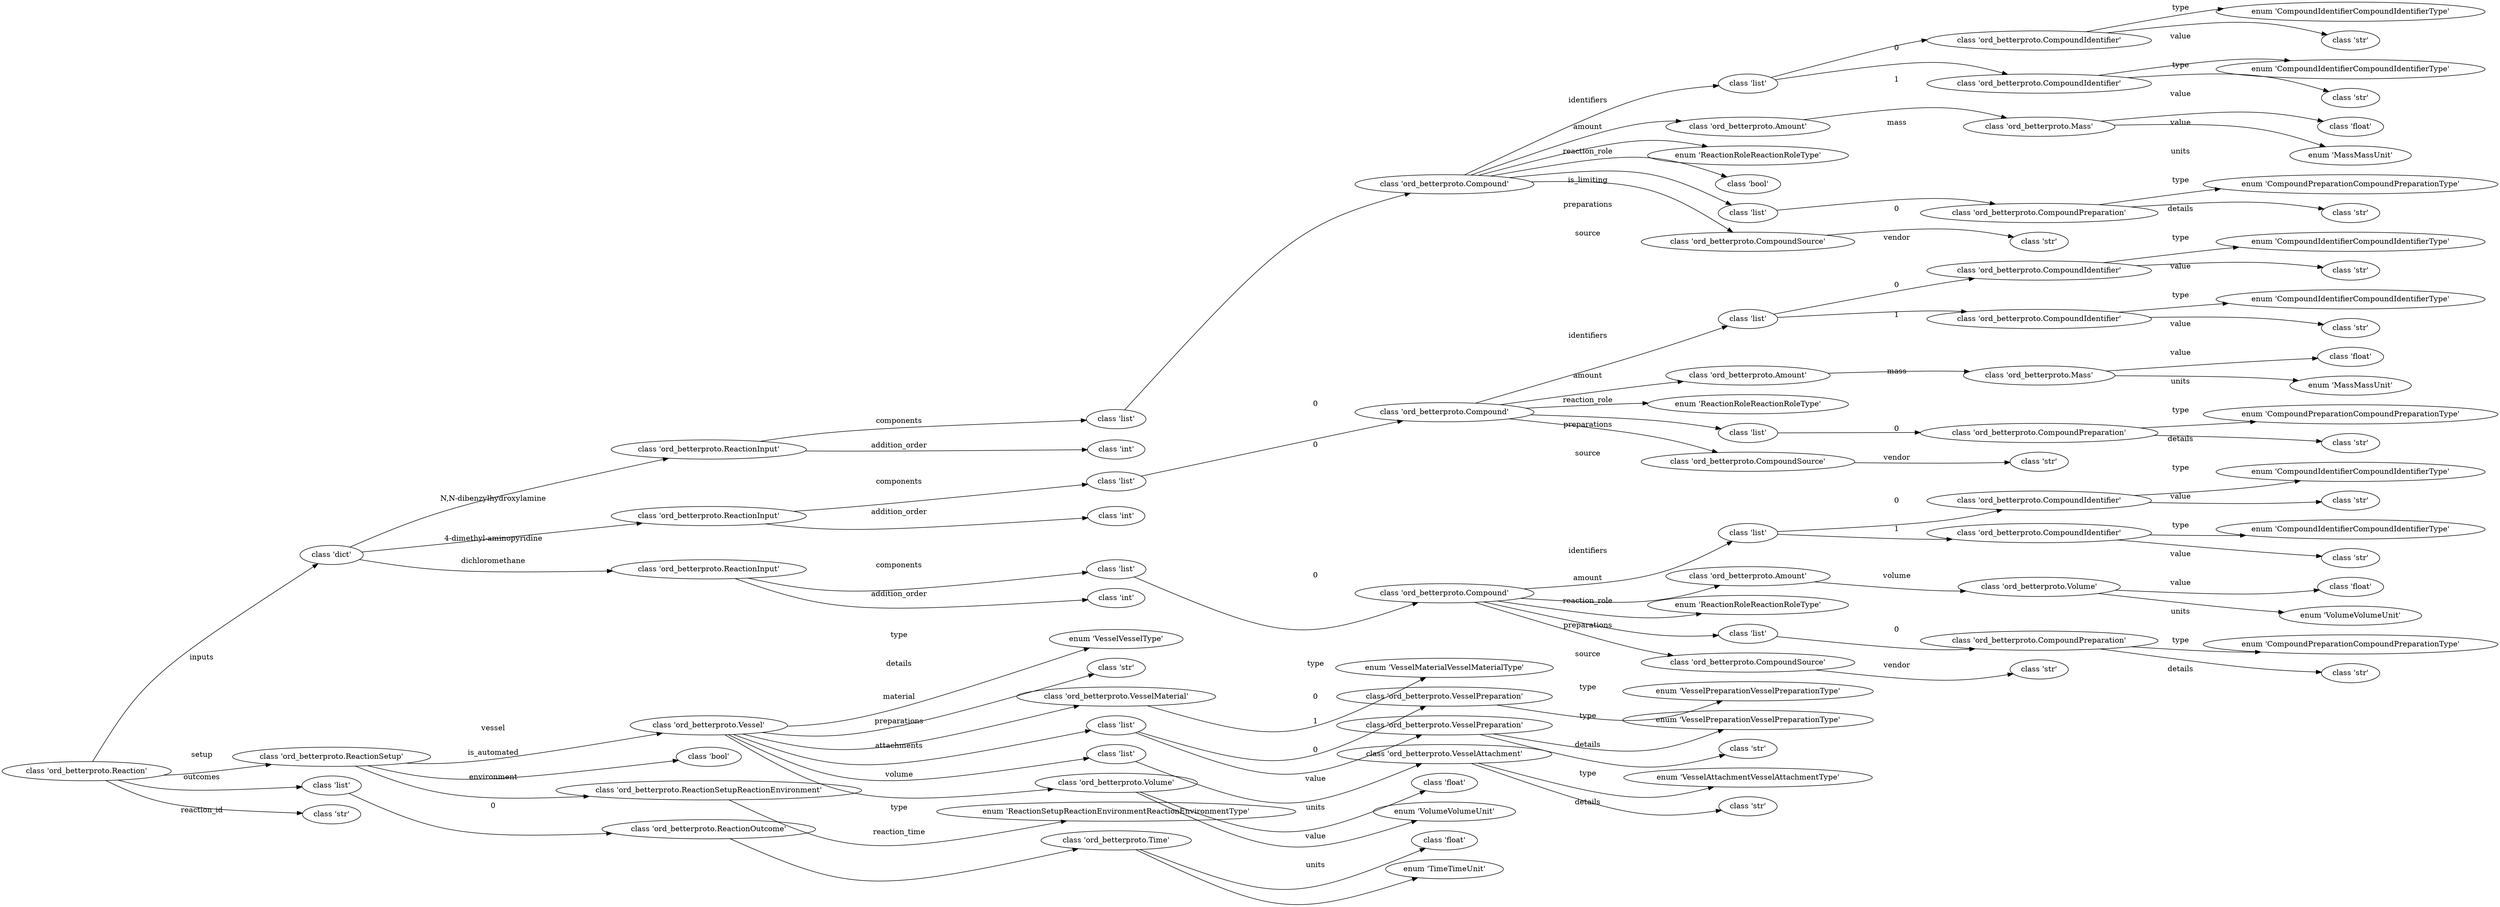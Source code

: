 strict digraph "" {
	graph [rankdir=LR,
		splines=curved
	];
	node [label="\N"];
	0	[label=<class 'ord_betterproto.Reaction'>,
		type="<class 'ord_betterproto.Reaction'>",
		type_string="ord_betterproto.Reaction"];
	1	[dotpath=inputs,
		label=<class 'dict'>,
		type="<class 'dict'>",
		type_string="builtins.dict"];
	0 -> 1	[label=inputs];
	69	[dotpath=setup,
		label=<class 'ord_betterproto.ReactionSetup'>,
		type="<class 'ord_betterproto.ReactionSetup'>",
		type_string="ord_betterproto.ReactionSetup"];
	0 -> 69	[label=setup];
	91	[dotpath=outcomes,
		label=<class 'list'>,
		type="<class 'list'>",
		type_string="builtins.list"];
	0 -> 91	[label=outcomes];
	96	[dotpath=reaction_id,
		field="Making N,N-Dibenzyl-O-pivaloylhydroxylamine",
		label=<class 'str'>,
		type="<class 'str'>",
		type_string="builtins.str"];
	0 -> 96	[label=reaction_id];
	2	[dotpath="inputs.N,N-dibenzylhydroxylamine",
		label=<class 'ord_betterproto.ReactionInput'>,
		type="<class 'ord_betterproto.ReactionInput'>",
		type_string="ord_betterproto.ReactionInput"];
	1 -> 2	[label="N,N-dibenzylhydroxylamine"];
	25	[dotpath="inputs.4-dimethyl-aminopyridine",
		label=<class 'ord_betterproto.ReactionInput'>,
		type="<class 'ord_betterproto.ReactionInput'>",
		type_string="ord_betterproto.ReactionInput"];
	1 -> 25	[label="4-dimethyl-aminopyridine"];
	47	[dotpath="inputs.dichloromethane",
		label=<class 'ord_betterproto.ReactionInput'>,
		type="<class 'ord_betterproto.ReactionInput'>",
		type_string="ord_betterproto.ReactionInput"];
	1 -> 47	[label=dichloromethane];
	3	[dotpath="inputs.N,N-dibenzylhydroxylamine.components",
		label=<class 'list'>,
		type="<class 'list'>",
		type_string="builtins.list"];
	2 -> 3	[label=components];
	24	[dotpath="inputs.N,N-dibenzylhydroxylamine.addition_order",
		field=1,
		label=<class 'int'>,
		type="<class 'int'>",
		type_string="builtins.int"];
	2 -> 24	[label=addition_order];
	4	[dotpath="inputs.N,N-dibenzylhydroxylamine.components.0",
		label=<class 'ord_betterproto.Compound'>,
		type="<class 'ord_betterproto.Compound'>",
		type_string="ord_betterproto.Compound"];
	3 -> 4	[label=0];
	5	[dotpath="inputs.N,N-dibenzylhydroxylamine.components.0.identifiers",
		label=<class 'list'>,
		type="<class 'list'>",
		type_string="builtins.list"];
	4 -> 5	[label=identifiers];
	12	[dotpath="inputs.N,N-dibenzylhydroxylamine.components.0.amount",
		label=<class 'ord_betterproto.Amount'>,
		type="<class 'ord_betterproto.Amount'>",
		type_string="ord_betterproto.Amount"];
	4 -> 12	[label=amount];
	16	[dotpath="inputs.N,N-dibenzylhydroxylamine.components.0.reaction_role",
		field="ReactionRoleReactionRoleType.REACTANT",
		label=<enum 'ReactionRoleReactionRoleType'>,
		type="<enum 'ReactionRoleReactionRoleType'>",
		type_string="ord_betterproto.ReactionRoleReactionRoleType"];
	4 -> 16	[label=reaction_role];
	17	[dotpath="inputs.N,N-dibenzylhydroxylamine.components.0.is_limiting",
		field=True,
		label=<class 'bool'>,
		type="<class 'bool'>",
		type_string="builtins.bool"];
	4 -> 17	[label=is_limiting];
	18	[dotpath="inputs.N,N-dibenzylhydroxylamine.components.0.preparations",
		label=<class 'list'>,
		type="<class 'list'>",
		type_string="builtins.list"];
	4 -> 18	[label=preparations];
	22	[dotpath="inputs.N,N-dibenzylhydroxylamine.components.0.source",
		label=<class 'ord_betterproto.CompoundSource'>,
		type="<class 'ord_betterproto.CompoundSource'>",
		type_string="ord_betterproto.CompoundSource"];
	4 -> 22	[label=source];
	6	[dotpath="inputs.N,N-dibenzylhydroxylamine.components.0.identifiers.0",
		label=<class 'ord_betterproto.CompoundIdentifier'>,
		type="<class 'ord_betterproto.CompoundIdentifier'>",
		type_string="ord_betterproto.CompoundIdentifier"];
	5 -> 6	[label=0];
	9	[dotpath="inputs.N,N-dibenzylhydroxylamine.components.0.identifiers.1",
		label=<class 'ord_betterproto.CompoundIdentifier'>,
		type="<class 'ord_betterproto.CompoundIdentifier'>",
		type_string="ord_betterproto.CompoundIdentifier"];
	5 -> 9	[label=1];
	7	[dotpath="inputs.N,N-dibenzylhydroxylamine.components.0.identifiers.0.type",
		field="CompoundIdentifierCompoundIdentifierType.SMILES",
		label=<enum 'CompoundIdentifierCompoundIdentifierType'>,
		type="<enum 'CompoundIdentifierCompoundIdentifierType'>",
		type_string="ord_betterproto.CompoundIdentifierCompoundIdentifierType"];
	6 -> 7	[label=type];
	8	[dotpath="inputs.N,N-dibenzylhydroxylamine.components.0.identifiers.0.value",
		field="C1=CC=C(C=C1)CN(CC2=CC=CC=C2)O",
		label=<class 'str'>,
		type="<class 'str'>",
		type_string="builtins.str"];
	6 -> 8	[label=value];
	10	[dotpath="inputs.N,N-dibenzylhydroxylamine.components.0.identifiers.1.type",
		field="CompoundIdentifierCompoundIdentifierType.NAME",
		label=<enum 'CompoundIdentifierCompoundIdentifierType'>,
		type="<enum 'CompoundIdentifierCompoundIdentifierType'>",
		type_string="ord_betterproto.CompoundIdentifierCompoundIdentifierType"];
	9 -> 10	[label=type];
	11	[dotpath="inputs.N,N-dibenzylhydroxylamine.components.0.identifiers.1.value",
		field="N,N-dibenzylhydroxylamine",
		label=<class 'str'>,
		type="<class 'str'>",
		type_string="builtins.str"];
	9 -> 11	[label=value];
	13	[dotpath="inputs.N,N-dibenzylhydroxylamine.components.0.amount.mass",
		label=<class 'ord_betterproto.Mass'>,
		type="<class 'ord_betterproto.Mass'>",
		type_string="ord_betterproto.Mass"];
	12 -> 13	[label=mass];
	14	[dotpath="inputs.N,N-dibenzylhydroxylamine.components.0.amount.mass.value",
		field=21.3,
		label=<class 'float'>,
		type="<class 'float'>",
		type_string="builtins.float"];
	13 -> 14	[label=value];
	15	[dotpath="inputs.N,N-dibenzylhydroxylamine.components.0.amount.mass.units",
		field="MassMassUnit.GRAM",
		label=<enum 'MassMassUnit'>,
		type="<enum 'MassMassUnit'>",
		type_string="ord_betterproto.MassMassUnit"];
	13 -> 15	[label=units];
	19	[dotpath="inputs.N,N-dibenzylhydroxylamine.components.0.preparations.0",
		label=<class 'ord_betterproto.CompoundPreparation'>,
		type="<class 'ord_betterproto.CompoundPreparation'>",
		type_string="ord_betterproto.CompoundPreparation"];
	18 -> 19	[label=0];
	20	[dotpath="inputs.N,N-dibenzylhydroxylamine.components.0.preparations.0.type",
		field="CompoundPreparationCompoundPreparationType.CUSTOM",
		label=<enum 'CompoundPreparationCompoundPreparationType'>,
		type="<enum 'CompoundPreparationCompoundPreparationType'>",
		type_string="ord_betterproto.CompoundPreparationCompoundPreparationType"];
	19 -> 20	[label=type];
	21	[dotpath="inputs.N,N-dibenzylhydroxylamine.components.0.preparations.0.details",
		field="a few colored or darker crystals, which were present in trace amounts, were discarded using standard tweezers",
		label=<class 'str'>,
		type="<class 'str'>",
		type_string="builtins.str"];
	19 -> 21	[label=details];
	23	[dotpath="inputs.N,N-dibenzylhydroxylamine.components.0.source.vendor",
		field="TCI America",
		label=<class 'str'>,
		type="<class 'str'>",
		type_string="builtins.str"];
	22 -> 23	[label=vendor];
	26	[dotpath="inputs.4-dimethyl-aminopyridine.components",
		label=<class 'list'>,
		type="<class 'list'>",
		type_string="builtins.list"];
	25 -> 26	[label=components];
	46	[dotpath="inputs.4-dimethyl-aminopyridine.addition_order",
		field=2,
		label=<class 'int'>,
		type="<class 'int'>",
		type_string="builtins.int"];
	25 -> 46	[label=addition_order];
	27	[dotpath="inputs.4-dimethyl-aminopyridine.components.0",
		label=<class 'ord_betterproto.Compound'>,
		type="<class 'ord_betterproto.Compound'>",
		type_string="ord_betterproto.Compound"];
	26 -> 27	[label=0];
	28	[dotpath="inputs.4-dimethyl-aminopyridine.components.0.identifiers",
		label=<class 'list'>,
		type="<class 'list'>",
		type_string="builtins.list"];
	27 -> 28	[label=identifiers];
	35	[dotpath="inputs.4-dimethyl-aminopyridine.components.0.amount",
		label=<class 'ord_betterproto.Amount'>,
		type="<class 'ord_betterproto.Amount'>",
		type_string="ord_betterproto.Amount"];
	27 -> 35	[label=amount];
	39	[dotpath="inputs.4-dimethyl-aminopyridine.components.0.reaction_role",
		field="ReactionRoleReactionRoleType.REAGENT",
		label=<enum 'ReactionRoleReactionRoleType'>,
		type="<enum 'ReactionRoleReactionRoleType'>",
		type_string="ord_betterproto.ReactionRoleReactionRoleType"];
	27 -> 39	[label=reaction_role];
	40	[dotpath="inputs.4-dimethyl-aminopyridine.components.0.preparations",
		label=<class 'list'>,
		type="<class 'list'>",
		type_string="builtins.list"];
	27 -> 40	[label=preparations];
	44	[dotpath="inputs.4-dimethyl-aminopyridine.components.0.source",
		label=<class 'ord_betterproto.CompoundSource'>,
		type="<class 'ord_betterproto.CompoundSource'>",
		type_string="ord_betterproto.CompoundSource"];
	27 -> 44	[label=source];
	29	[dotpath="inputs.4-dimethyl-aminopyridine.components.0.identifiers.0",
		label=<class 'ord_betterproto.CompoundIdentifier'>,
		type="<class 'ord_betterproto.CompoundIdentifier'>",
		type_string="ord_betterproto.CompoundIdentifier"];
	28 -> 29	[label=0];
	32	[dotpath="inputs.4-dimethyl-aminopyridine.components.0.identifiers.1",
		label=<class 'ord_betterproto.CompoundIdentifier'>,
		type="<class 'ord_betterproto.CompoundIdentifier'>",
		type_string="ord_betterproto.CompoundIdentifier"];
	28 -> 32	[label=1];
	30	[dotpath="inputs.4-dimethyl-aminopyridine.components.0.identifiers.0.type",
		field="CompoundIdentifierCompoundIdentifierType.SMILES",
		label=<enum 'CompoundIdentifierCompoundIdentifierType'>,
		type="<enum 'CompoundIdentifierCompoundIdentifierType'>",
		type_string="ord_betterproto.CompoundIdentifierCompoundIdentifierType"];
	29 -> 30	[label=type];
	31	[dotpath="inputs.4-dimethyl-aminopyridine.components.0.identifiers.0.value",
		field="n1ccc(N(C)C)cc1",
		label=<class 'str'>,
		type="<class 'str'>",
		type_string="builtins.str"];
	29 -> 31	[label=value];
	33	[dotpath="inputs.4-dimethyl-aminopyridine.components.0.identifiers.1.type",
		field="CompoundIdentifierCompoundIdentifierType.NAME",
		label=<enum 'CompoundIdentifierCompoundIdentifierType'>,
		type="<enum 'CompoundIdentifierCompoundIdentifierType'>",
		type_string="ord_betterproto.CompoundIdentifierCompoundIdentifierType"];
	32 -> 33	[label=type];
	34	[dotpath="inputs.4-dimethyl-aminopyridine.components.0.identifiers.1.value",
		field="4-dimethyl-aminopyridine",
		label=<class 'str'>,
		type="<class 'str'>",
		type_string="builtins.str"];
	32 -> 34	[label=value];
	36	[dotpath="inputs.4-dimethyl-aminopyridine.components.0.amount.mass",
		label=<class 'ord_betterproto.Mass'>,
		type="<class 'ord_betterproto.Mass'>",
		type_string="ord_betterproto.Mass"];
	35 -> 36	[label=mass];
	37	[dotpath="inputs.4-dimethyl-aminopyridine.components.0.amount.mass.value",
		field=12.8,
		label=<class 'float'>,
		type="<class 'float'>",
		type_string="builtins.float"];
	36 -> 37	[label=value];
	38	[dotpath="inputs.4-dimethyl-aminopyridine.components.0.amount.mass.units",
		field="MassMassUnit.GRAM",
		label=<enum 'MassMassUnit'>,
		type="<enum 'MassMassUnit'>",
		type_string="ord_betterproto.MassMassUnit"];
	36 -> 38	[label=units];
	41	[dotpath="inputs.4-dimethyl-aminopyridine.components.0.preparations.0",
		label=<class 'ord_betterproto.CompoundPreparation'>,
		type="<class 'ord_betterproto.CompoundPreparation'>",
		type_string="ord_betterproto.CompoundPreparation"];
	40 -> 41	[label=0];
	42	[dotpath="inputs.4-dimethyl-aminopyridine.components.0.preparations.0.type",
		field="CompoundPreparationCompoundPreparationType.NONE",
		label=<enum 'CompoundPreparationCompoundPreparationType'>,
		type="<enum 'CompoundPreparationCompoundPreparationType'>",
		type_string="ord_betterproto.CompoundPreparationCompoundPreparationType"];
	41 -> 42	[label=type];
	43	[dotpath="inputs.4-dimethyl-aminopyridine.components.0.preparations.0.details",
		field="used as received",
		label=<class 'str'>,
		type="<class 'str'>",
		type_string="builtins.str"];
	41 -> 43	[label=details];
	45	[dotpath="inputs.4-dimethyl-aminopyridine.components.0.source.vendor",
		field="Sigma Aldrich",
		label=<class 'str'>,
		type="<class 'str'>",
		type_string="builtins.str"];
	44 -> 45	[label=vendor];
	48	[dotpath="inputs.dichloromethane.components",
		label=<class 'list'>,
		type="<class 'list'>",
		type_string="builtins.list"];
	47 -> 48	[label=components];
	68	[dotpath="inputs.dichloromethane.addition_order",
		field=3,
		label=<class 'int'>,
		type="<class 'int'>",
		type_string="builtins.int"];
	47 -> 68	[label=addition_order];
	49	[dotpath="inputs.dichloromethane.components.0",
		label=<class 'ord_betterproto.Compound'>,
		type="<class 'ord_betterproto.Compound'>",
		type_string="ord_betterproto.Compound"];
	48 -> 49	[label=0];
	50	[dotpath="inputs.dichloromethane.components.0.identifiers",
		label=<class 'list'>,
		type="<class 'list'>",
		type_string="builtins.list"];
	49 -> 50	[label=identifiers];
	57	[dotpath="inputs.dichloromethane.components.0.amount",
		label=<class 'ord_betterproto.Amount'>,
		type="<class 'ord_betterproto.Amount'>",
		type_string="ord_betterproto.Amount"];
	49 -> 57	[label=amount];
	61	[dotpath="inputs.dichloromethane.components.0.reaction_role",
		field="ReactionRoleReactionRoleType.SOLVENT",
		label=<enum 'ReactionRoleReactionRoleType'>,
		type="<enum 'ReactionRoleReactionRoleType'>",
		type_string="ord_betterproto.ReactionRoleReactionRoleType"];
	49 -> 61	[label=reaction_role];
	62	[dotpath="inputs.dichloromethane.components.0.preparations",
		label=<class 'list'>,
		type="<class 'list'>",
		type_string="builtins.list"];
	49 -> 62	[label=preparations];
	66	[dotpath="inputs.dichloromethane.components.0.source",
		label=<class 'ord_betterproto.CompoundSource'>,
		type="<class 'ord_betterproto.CompoundSource'>",
		type_string="ord_betterproto.CompoundSource"];
	49 -> 66	[label=source];
	51	[dotpath="inputs.dichloromethane.components.0.identifiers.0",
		label=<class 'ord_betterproto.CompoundIdentifier'>,
		type="<class 'ord_betterproto.CompoundIdentifier'>",
		type_string="ord_betterproto.CompoundIdentifier"];
	50 -> 51	[label=0];
	54	[dotpath="inputs.dichloromethane.components.0.identifiers.1",
		label=<class 'ord_betterproto.CompoundIdentifier'>,
		type="<class 'ord_betterproto.CompoundIdentifier'>",
		type_string="ord_betterproto.CompoundIdentifier"];
	50 -> 54	[label=1];
	52	[dotpath="inputs.dichloromethane.components.0.identifiers.0.type",
		field="CompoundIdentifierCompoundIdentifierType.SMILES",
		label=<enum 'CompoundIdentifierCompoundIdentifierType'>,
		type="<enum 'CompoundIdentifierCompoundIdentifierType'>",
		type_string="ord_betterproto.CompoundIdentifierCompoundIdentifierType"];
	51 -> 52	[label=type];
	53	[dotpath="inputs.dichloromethane.components.0.identifiers.0.value",
		field="C(Cl)Cl",
		label=<class 'str'>,
		type="<class 'str'>",
		type_string="builtins.str"];
	51 -> 53	[label=value];
	55	[dotpath="inputs.dichloromethane.components.0.identifiers.1.type",
		field="CompoundIdentifierCompoundIdentifierType.NAME",
		label=<enum 'CompoundIdentifierCompoundIdentifierType'>,
		type="<enum 'CompoundIdentifierCompoundIdentifierType'>",
		type_string="ord_betterproto.CompoundIdentifierCompoundIdentifierType"];
	54 -> 55	[label=type];
	56	[dotpath="inputs.dichloromethane.components.0.identifiers.1.value",
		field=dichloromethane,
		label=<class 'str'>,
		type="<class 'str'>",
		type_string="builtins.str"];
	54 -> 56	[label=value];
	58	[dotpath="inputs.dichloromethane.components.0.amount.volume",
		label=<class 'ord_betterproto.Volume'>,
		type="<class 'ord_betterproto.Volume'>",
		type_string="ord_betterproto.Volume"];
	57 -> 58	[label=volume];
	59	[dotpath="inputs.dichloromethane.components.0.amount.volume.value",
		field=250.0,
		label=<class 'float'>,
		type="<class 'float'>",
		type_string="builtins.float"];
	58 -> 59	[label=value];
	60	[dotpath="inputs.dichloromethane.components.0.amount.volume.units",
		field="VolumeVolumeUnit.MILLILITER",
		label=<enum 'VolumeVolumeUnit'>,
		type="<enum 'VolumeVolumeUnit'>",
		type_string="ord_betterproto.VolumeVolumeUnit"];
	58 -> 60	[label=units];
	63	[dotpath="inputs.dichloromethane.components.0.preparations.0",
		label=<class 'ord_betterproto.CompoundPreparation'>,
		type="<class 'ord_betterproto.CompoundPreparation'>",
		type_string="ord_betterproto.CompoundPreparation"];
	62 -> 63	[label=0];
	64	[dotpath="inputs.dichloromethane.components.0.preparations.0.type",
		field="CompoundPreparationCompoundPreparationType.DRIED",
		label=<enum 'CompoundPreparationCompoundPreparationType'>,
		type="<enum 'CompoundPreparationCompoundPreparationType'>",
		type_string="ord_betterproto.CompoundPreparationCompoundPreparationType"];
	63 -> 64	[label=type];
	65	[dotpath="inputs.dichloromethane.components.0.preparations.0.details",
		field="purified by passage under argon pressure through two packed columns of neutral alumina and copper(II) oxide",
		label=<class 'str'>,
		type="<class 'str'>",
		type_string="builtins.str"];
	63 -> 65	[label=details];
	67	[dotpath="inputs.dichloromethane.components.0.source.vendor",
		field="J. T. Baker",
		label=<class 'str'>,
		type="<class 'str'>",
		type_string="builtins.str"];
	66 -> 67	[label=vendor];
	70	[dotpath="setup.vessel",
		label=<class 'ord_betterproto.Vessel'>,
		type="<class 'ord_betterproto.Vessel'>",
		type_string="ord_betterproto.Vessel"];
	69 -> 70	[label=vessel];
	88	[dotpath="setup.is_automated",
		field=False,
		label=<class 'bool'>,
		type="<class 'bool'>",
		type_string="builtins.bool"];
	69 -> 88	[label=is_automated];
	89	[dotpath="setup.environment",
		label=<class 'ord_betterproto.ReactionSetupReactionEnvironment'>,
		type="<class 'ord_betterproto.ReactionSetupReactionEnvironment'>",
		type_string="ord_betterproto.ReactionSetupReactionEnvironment"];
	69 -> 89	[label=environment];
	71	[dotpath="setup.vessel.type",
		field="VesselVesselType.ROUND_BOTTOM_FLASK",
		label=<enum 'VesselVesselType'>,
		type="<enum 'VesselVesselType'>",
		type_string="ord_betterproto.VesselVesselType"];
	70 -> 71	[label=type];
	72	[dotpath="setup.vessel.details",
		field="single-necked",
		label=<class 'str'>,
		type="<class 'str'>",
		type_string="builtins.str"];
	70 -> 72	[label=details];
	73	[dotpath="setup.vessel.material",
		label=<class 'ord_betterproto.VesselMaterial'>,
		type="<class 'ord_betterproto.VesselMaterial'>",
		type_string="ord_betterproto.VesselMaterial"];
	70 -> 73	[label=material];
	75	[dotpath="setup.vessel.preparations",
		label=<class 'list'>,
		type="<class 'list'>",
		type_string="builtins.list"];
	70 -> 75	[label=preparations];
	81	[dotpath="setup.vessel.attachments",
		label=<class 'list'>,
		type="<class 'list'>",
		type_string="builtins.list"];
	70 -> 81	[label=attachments];
	85	[dotpath="setup.vessel.volume",
		label=<class 'ord_betterproto.Volume'>,
		type="<class 'ord_betterproto.Volume'>",
		type_string="ord_betterproto.Volume"];
	70 -> 85	[label=volume];
	74	[dotpath="setup.vessel.material.type",
		field="VesselMaterialVesselMaterialType.GLASS",
		label=<enum 'VesselMaterialVesselMaterialType'>,
		type="<enum 'VesselMaterialVesselMaterialType'>",
		type_string="ord_betterproto.VesselMaterialVesselMaterialType"];
	73 -> 74	[label=type];
	76	[dotpath="setup.vessel.preparations.0",
		label=<class 'ord_betterproto.VesselPreparation'>,
		type="<class 'ord_betterproto.VesselPreparation'>",
		type_string="ord_betterproto.VesselPreparation"];
	75 -> 76	[label=0];
	78	[dotpath="setup.vessel.preparations.1",
		label=<class 'ord_betterproto.VesselPreparation'>,
		type="<class 'ord_betterproto.VesselPreparation'>",
		type_string="ord_betterproto.VesselPreparation"];
	75 -> 78	[label=1];
	77	[dotpath="setup.vessel.preparations.0.type",
		field="VesselPreparationVesselPreparationType.OVEN_DRIED",
		label=<enum 'VesselPreparationVesselPreparationType'>,
		type="<enum 'VesselPreparationVesselPreparationType'>",
		type_string="ord_betterproto.VesselPreparationVesselPreparationType"];
	76 -> 77	[label=type];
	79	[dotpath="setup.vessel.preparations.1.type",
		field="VesselPreparationVesselPreparationType.PURGED",
		label=<enum 'VesselPreparationVesselPreparationType'>,
		type="<enum 'VesselPreparationVesselPreparationType'>",
		type_string="ord_betterproto.VesselPreparationVesselPreparationType"];
	78 -> 79	[label=type];
	80	[dotpath="setup.vessel.preparations.1.details",
		field="with nitrogen",
		label=<class 'str'>,
		type="<class 'str'>",
		type_string="builtins.str"];
	78 -> 80	[label=details];
	82	[dotpath="setup.vessel.attachments.0",
		label=<class 'ord_betterproto.VesselAttachment'>,
		type="<class 'ord_betterproto.VesselAttachment'>",
		type_string="ord_betterproto.VesselAttachment"];
	81 -> 82	[label=0];
	83	[dotpath="setup.vessel.attachments.0.type",
		field="VesselAttachmentVesselAttachmentType.SEPTUM",
		label=<enum 'VesselAttachmentVesselAttachmentType'>,
		type="<enum 'VesselAttachmentVesselAttachmentType'>",
		type_string="ord_betterproto.VesselAttachmentVesselAttachmentType"];
	82 -> 83	[label=type];
	84	[dotpath="setup.vessel.attachments.0.details",
		field=rubber,
		label=<class 'str'>,
		type="<class 'str'>",
		type_string="builtins.str"];
	82 -> 84	[label=details];
	86	[dotpath="setup.vessel.volume.value",
		field=500.0,
		label=<class 'float'>,
		type="<class 'float'>",
		type_string="builtins.float"];
	85 -> 86	[label=value];
	87	[dotpath="setup.vessel.volume.units",
		field="VolumeVolumeUnit.MILLILITER",
		label=<enum 'VolumeVolumeUnit'>,
		type="<enum 'VolumeVolumeUnit'>",
		type_string="ord_betterproto.VolumeVolumeUnit"];
	85 -> 87	[label=units];
	90	[dotpath="setup.environment.type",
		field="ReactionSetupReactionEnvironmentReactionEnvironmentType.FUME_HOOD",
		label=<enum 'ReactionSetupReactionEnvironmentReactionEnvironmentType'>,
		type="<enum 'ReactionSetupReactionEnvironmentReactionEnvironmentType'>",
		type_string="ord_betterproto.ReactionSetupReactionEnvironmentReactionEnvironmentType"];
	89 -> 90	[label=type];
	92	[dotpath="outcomes.0",
		label=<class 'ord_betterproto.ReactionOutcome'>,
		type="<class 'ord_betterproto.ReactionOutcome'>",
		type_string="ord_betterproto.ReactionOutcome"];
	91 -> 92	[label=0];
	93	[dotpath="outcomes.0.reaction_time",
		label=<class 'ord_betterproto.Time'>,
		type="<class 'ord_betterproto.Time'>",
		type_string="ord_betterproto.Time"];
	92 -> 93	[label=reaction_time];
	94	[dotpath="outcomes.0.reaction_time.value",
		field=6.0,
		label=<class 'float'>,
		type="<class 'float'>",
		type_string="builtins.float"];
	93 -> 94	[label=value];
	95	[dotpath="outcomes.0.reaction_time.units",
		field="TimeTimeUnit.HOUR",
		label=<enum 'TimeTimeUnit'>,
		type="<enum 'TimeTimeUnit'>",
		type_string="ord_betterproto.TimeTimeUnit"];
	93 -> 95	[label=units];
}
